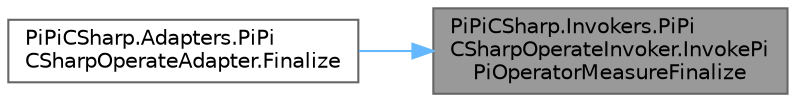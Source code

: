 digraph "PiPiCSharp.Invokers.PiPiCSharpOperateInvoker.InvokePiPiOperatorMeasureFinalize"
{
 // LATEX_PDF_SIZE
  bgcolor="transparent";
  edge [fontname=Helvetica,fontsize=10,labelfontname=Helvetica,labelfontsize=10];
  node [fontname=Helvetica,fontsize=10,shape=box,height=0.2,width=0.4];
  rankdir="RL";
  Node1 [id="Node000001",label="PiPiCSharp.Invokers.PiPi\lCSharpOperateInvoker.InvokePi\lPiOperatorMeasureFinalize",height=0.2,width=0.4,color="gray40", fillcolor="grey60", style="filled", fontcolor="black",tooltip="Invoke PiPiOperateWrapper PiPiOperatorMeasureFinalize."];
  Node1 -> Node2 [id="edge1_Node000001_Node000002",dir="back",color="steelblue1",style="solid",tooltip=" "];
  Node2 [id="Node000002",label="PiPiCSharp.Adapters.PiPi\lCSharpOperateAdapter.Finalize",height=0.2,width=0.4,color="grey40", fillcolor="white", style="filled",URL="$class_pi_pi_c_sharp_1_1_adapters_1_1_pi_pi_c_sharp_operate_adapter.html#a511cea80720b8830d36021cec8355d1f",tooltip="Get PDF output."];
}
